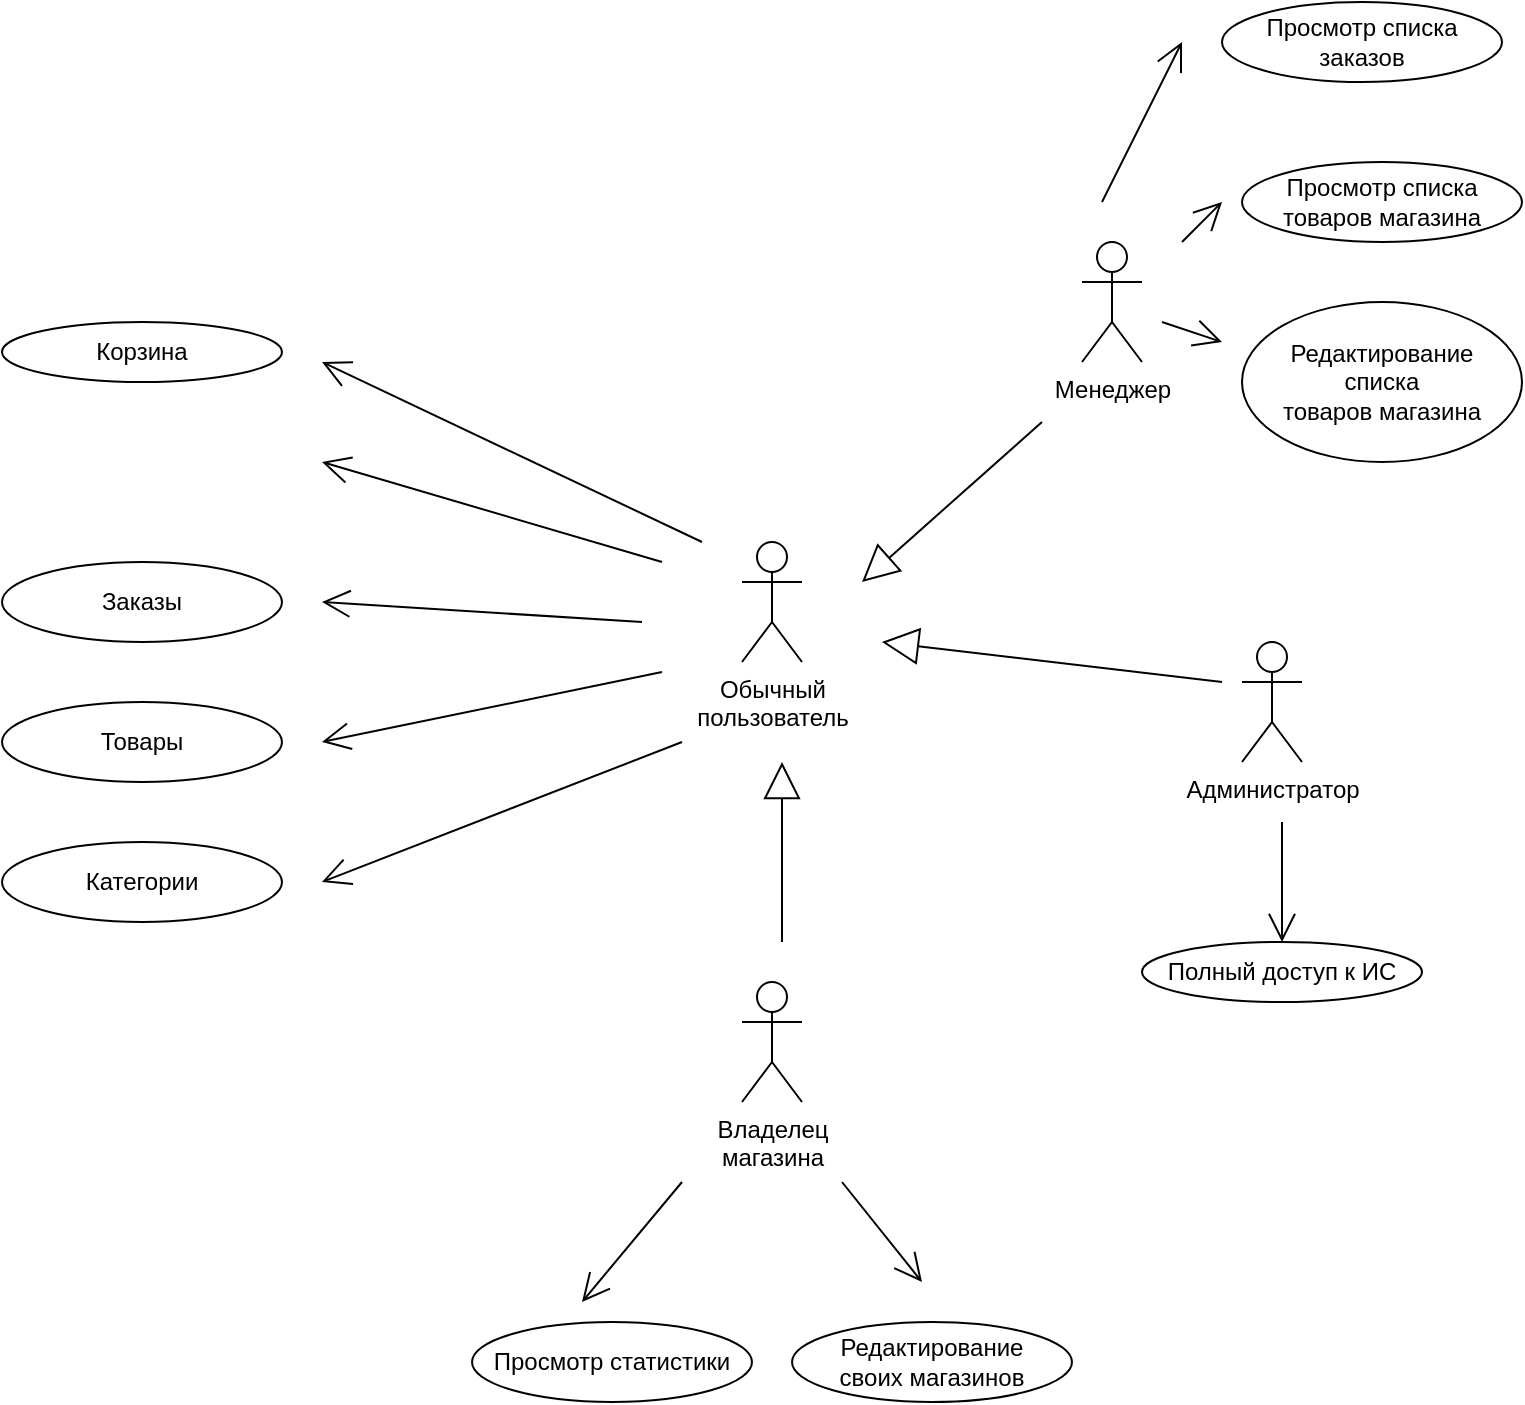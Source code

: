 <mxfile version="14.6.11" type="github">
  <diagram name="Page-1" id="c4acf3e9-155e-7222-9cf6-157b1a14988f">
    <mxGraphModel dx="855" dy="790" grid="1" gridSize="10" guides="1" tooltips="1" connect="1" arrows="1" fold="1" page="1" pageScale="1" pageWidth="850" pageHeight="1100" background="#ffffff" math="0" shadow="0">
      <root>
        <mxCell id="0" />
        <mxCell id="1" parent="0" />
        <mxCell id="V-1RNXK7oli8FYa7mB7J-1" value="&lt;div&gt;Обычный&lt;/div&gt;&lt;div&gt;пользователь&lt;br&gt;&lt;/div&gt;" style="shape=umlActor;verticalLabelPosition=bottom;verticalAlign=top;html=1;outlineConnect=0;" vertex="1" parent="1">
          <mxGeometry x="430" y="340" width="30" height="60" as="geometry" />
        </mxCell>
        <mxCell id="V-1RNXK7oli8FYa7mB7J-3" value="Менеджер" style="shape=umlActor;verticalLabelPosition=bottom;verticalAlign=top;html=1;outlineConnect=0;" vertex="1" parent="1">
          <mxGeometry x="600" y="190" width="30" height="60" as="geometry" />
        </mxCell>
        <mxCell id="V-1RNXK7oli8FYa7mB7J-4" value="&lt;div&gt;Владелец &lt;br&gt;&lt;/div&gt;&lt;div&gt;магазина&lt;/div&gt;" style="shape=umlActor;verticalLabelPosition=bottom;verticalAlign=top;html=1;outlineConnect=0;" vertex="1" parent="1">
          <mxGeometry x="430" y="560" width="30" height="60" as="geometry" />
        </mxCell>
        <mxCell id="V-1RNXK7oli8FYa7mB7J-6" value="Администратор" style="shape=umlActor;verticalLabelPosition=bottom;verticalAlign=top;html=1;outlineConnect=0;" vertex="1" parent="1">
          <mxGeometry x="680" y="390" width="30" height="60" as="geometry" />
        </mxCell>
        <mxCell id="V-1RNXK7oli8FYa7mB7J-7" value="" style="endArrow=block;endSize=16;endFill=0;html=1;" edge="1" parent="1">
          <mxGeometry width="160" relative="1" as="geometry">
            <mxPoint x="450" y="540" as="sourcePoint" />
            <mxPoint x="450" y="450" as="targetPoint" />
          </mxGeometry>
        </mxCell>
        <mxCell id="V-1RNXK7oli8FYa7mB7J-8" value="" style="endArrow=block;endSize=16;endFill=0;html=1;" edge="1" parent="1">
          <mxGeometry width="160" relative="1" as="geometry">
            <mxPoint x="580" y="280" as="sourcePoint" />
            <mxPoint x="490" y="360" as="targetPoint" />
          </mxGeometry>
        </mxCell>
        <mxCell id="V-1RNXK7oli8FYa7mB7J-9" value="" style="endArrow=block;endSize=16;endFill=0;html=1;" edge="1" parent="1">
          <mxGeometry width="160" relative="1" as="geometry">
            <mxPoint x="670" y="410" as="sourcePoint" />
            <mxPoint x="500" y="390" as="targetPoint" />
          </mxGeometry>
        </mxCell>
        <mxCell id="V-1RNXK7oli8FYa7mB7J-10" value="Просмотр списка&lt;br&gt;заказов" style="ellipse;whiteSpace=wrap;html=1;" vertex="1" parent="1">
          <mxGeometry x="670" y="70" width="140" height="40" as="geometry" />
        </mxCell>
        <mxCell id="V-1RNXK7oli8FYa7mB7J-14" value="Корзина" style="ellipse;whiteSpace=wrap;html=1;" vertex="1" parent="1">
          <mxGeometry x="60" y="230" width="140" height="30" as="geometry" />
        </mxCell>
        <mxCell id="V-1RNXK7oli8FYa7mB7J-15" value="Товары" style="ellipse;whiteSpace=wrap;html=1;" vertex="1" parent="1">
          <mxGeometry x="60" y="420" width="140" height="40" as="geometry" />
        </mxCell>
        <mxCell id="V-1RNXK7oli8FYa7mB7J-16" value="Заказы" style="ellipse;whiteSpace=wrap;html=1;" vertex="1" parent="1">
          <mxGeometry x="60" y="350" width="140" height="40" as="geometry" />
        </mxCell>
        <mxCell id="V-1RNXK7oli8FYa7mB7J-18" value="Категории" style="ellipse;whiteSpace=wrap;html=1;" vertex="1" parent="1">
          <mxGeometry x="60" y="490" width="140" height="40" as="geometry" />
        </mxCell>
        <mxCell id="V-1RNXK7oli8FYa7mB7J-20" value="" style="endArrow=open;endFill=1;endSize=12;html=1;" edge="1" parent="1">
          <mxGeometry width="160" relative="1" as="geometry">
            <mxPoint x="400" y="440" as="sourcePoint" />
            <mxPoint x="220" y="510" as="targetPoint" />
          </mxGeometry>
        </mxCell>
        <mxCell id="V-1RNXK7oli8FYa7mB7J-21" value="" style="endArrow=open;endFill=1;endSize=12;html=1;" edge="1" parent="1">
          <mxGeometry width="160" relative="1" as="geometry">
            <mxPoint x="390" y="405" as="sourcePoint" />
            <mxPoint x="220" y="440" as="targetPoint" />
          </mxGeometry>
        </mxCell>
        <mxCell id="V-1RNXK7oli8FYa7mB7J-22" value="" style="endArrow=open;endFill=1;endSize=12;html=1;" edge="1" parent="1">
          <mxGeometry width="160" relative="1" as="geometry">
            <mxPoint x="380" y="380" as="sourcePoint" />
            <mxPoint x="220" y="370" as="targetPoint" />
          </mxGeometry>
        </mxCell>
        <mxCell id="V-1RNXK7oli8FYa7mB7J-23" value="" style="endArrow=open;endFill=1;endSize=12;html=1;" edge="1" parent="1">
          <mxGeometry width="160" relative="1" as="geometry">
            <mxPoint x="390" y="350" as="sourcePoint" />
            <mxPoint x="220" y="300" as="targetPoint" />
          </mxGeometry>
        </mxCell>
        <mxCell id="V-1RNXK7oli8FYa7mB7J-24" value="" style="endArrow=open;endFill=1;endSize=12;html=1;" edge="1" parent="1">
          <mxGeometry width="160" relative="1" as="geometry">
            <mxPoint x="410" y="340" as="sourcePoint" />
            <mxPoint x="220" y="250" as="targetPoint" />
          </mxGeometry>
        </mxCell>
        <mxCell id="V-1RNXK7oli8FYa7mB7J-26" value="Просмотр статистики" style="ellipse;whiteSpace=wrap;html=1;" vertex="1" parent="1">
          <mxGeometry x="295" y="730" width="140" height="40" as="geometry" />
        </mxCell>
        <mxCell id="V-1RNXK7oli8FYa7mB7J-27" value="&lt;div&gt;Редактирование&lt;/div&gt;&lt;div&gt;своих магазинов&lt;br&gt;&lt;/div&gt;" style="ellipse;whiteSpace=wrap;html=1;" vertex="1" parent="1">
          <mxGeometry x="455" y="730" width="140" height="40" as="geometry" />
        </mxCell>
        <mxCell id="V-1RNXK7oli8FYa7mB7J-29" value="" style="endArrow=open;endFill=1;endSize=12;html=1;" edge="1" parent="1">
          <mxGeometry width="160" relative="1" as="geometry">
            <mxPoint x="400" y="660" as="sourcePoint" />
            <mxPoint x="350" y="720" as="targetPoint" />
          </mxGeometry>
        </mxCell>
        <mxCell id="V-1RNXK7oli8FYa7mB7J-30" value="" style="endArrow=open;endFill=1;endSize=12;html=1;" edge="1" parent="1">
          <mxGeometry width="160" relative="1" as="geometry">
            <mxPoint x="480" y="660" as="sourcePoint" />
            <mxPoint x="520" y="710" as="targetPoint" />
          </mxGeometry>
        </mxCell>
        <mxCell id="V-1RNXK7oli8FYa7mB7J-31" value="Полный доступ к ИС" style="ellipse;whiteSpace=wrap;html=1;" vertex="1" parent="1">
          <mxGeometry x="630" y="540" width="140" height="30" as="geometry" />
        </mxCell>
        <mxCell id="V-1RNXK7oli8FYa7mB7J-32" value="" style="endArrow=open;endFill=1;endSize=12;html=1;entryX=0.5;entryY=0;entryDx=0;entryDy=0;" edge="1" parent="1" target="V-1RNXK7oli8FYa7mB7J-31">
          <mxGeometry width="160" relative="1" as="geometry">
            <mxPoint x="700" y="480" as="sourcePoint" />
            <mxPoint x="760" y="730" as="targetPoint" />
          </mxGeometry>
        </mxCell>
        <mxCell id="V-1RNXK7oli8FYa7mB7J-33" value="Просмотр списка&lt;br&gt;товаров магазина" style="ellipse;whiteSpace=wrap;html=1;" vertex="1" parent="1">
          <mxGeometry x="680" y="150" width="140" height="40" as="geometry" />
        </mxCell>
        <mxCell id="V-1RNXK7oli8FYa7mB7J-34" value="&lt;div&gt;Редактирование&lt;/div&gt;&lt;div&gt; списка&lt;/div&gt;товаров магазина" style="ellipse;whiteSpace=wrap;html=1;" vertex="1" parent="1">
          <mxGeometry x="680" y="220" width="140" height="80" as="geometry" />
        </mxCell>
        <mxCell id="V-1RNXK7oli8FYa7mB7J-35" value="" style="endArrow=open;endFill=1;endSize=12;html=1;" edge="1" parent="1">
          <mxGeometry width="160" relative="1" as="geometry">
            <mxPoint x="610" y="170" as="sourcePoint" />
            <mxPoint x="650" y="90" as="targetPoint" />
          </mxGeometry>
        </mxCell>
        <mxCell id="V-1RNXK7oli8FYa7mB7J-36" value="" style="endArrow=open;endFill=1;endSize=12;html=1;" edge="1" parent="1">
          <mxGeometry width="160" relative="1" as="geometry">
            <mxPoint x="650" y="190" as="sourcePoint" />
            <mxPoint x="670" y="170" as="targetPoint" />
          </mxGeometry>
        </mxCell>
        <mxCell id="V-1RNXK7oli8FYa7mB7J-37" value="" style="endArrow=open;endFill=1;endSize=12;html=1;" edge="1" parent="1">
          <mxGeometry width="160" relative="1" as="geometry">
            <mxPoint x="640" y="230" as="sourcePoint" />
            <mxPoint x="670" y="240" as="targetPoint" />
          </mxGeometry>
        </mxCell>
      </root>
    </mxGraphModel>
  </diagram>
</mxfile>
